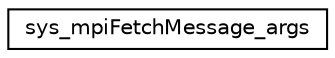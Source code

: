 digraph "Graphical Class Hierarchy"
{
 // LATEX_PDF_SIZE
  edge [fontname="Helvetica",fontsize="10",labelfontname="Helvetica",labelfontsize="10"];
  node [fontname="Helvetica",fontsize="10",shape=record];
  rankdir="LR";
  Node0 [label="sys_mpiFetchMessage_args",height=0.2,width=0.4,color="black", fillcolor="white", style="filled",URL="$structsys__mpiFetchMessage__args.html",tooltip=" "];
}
